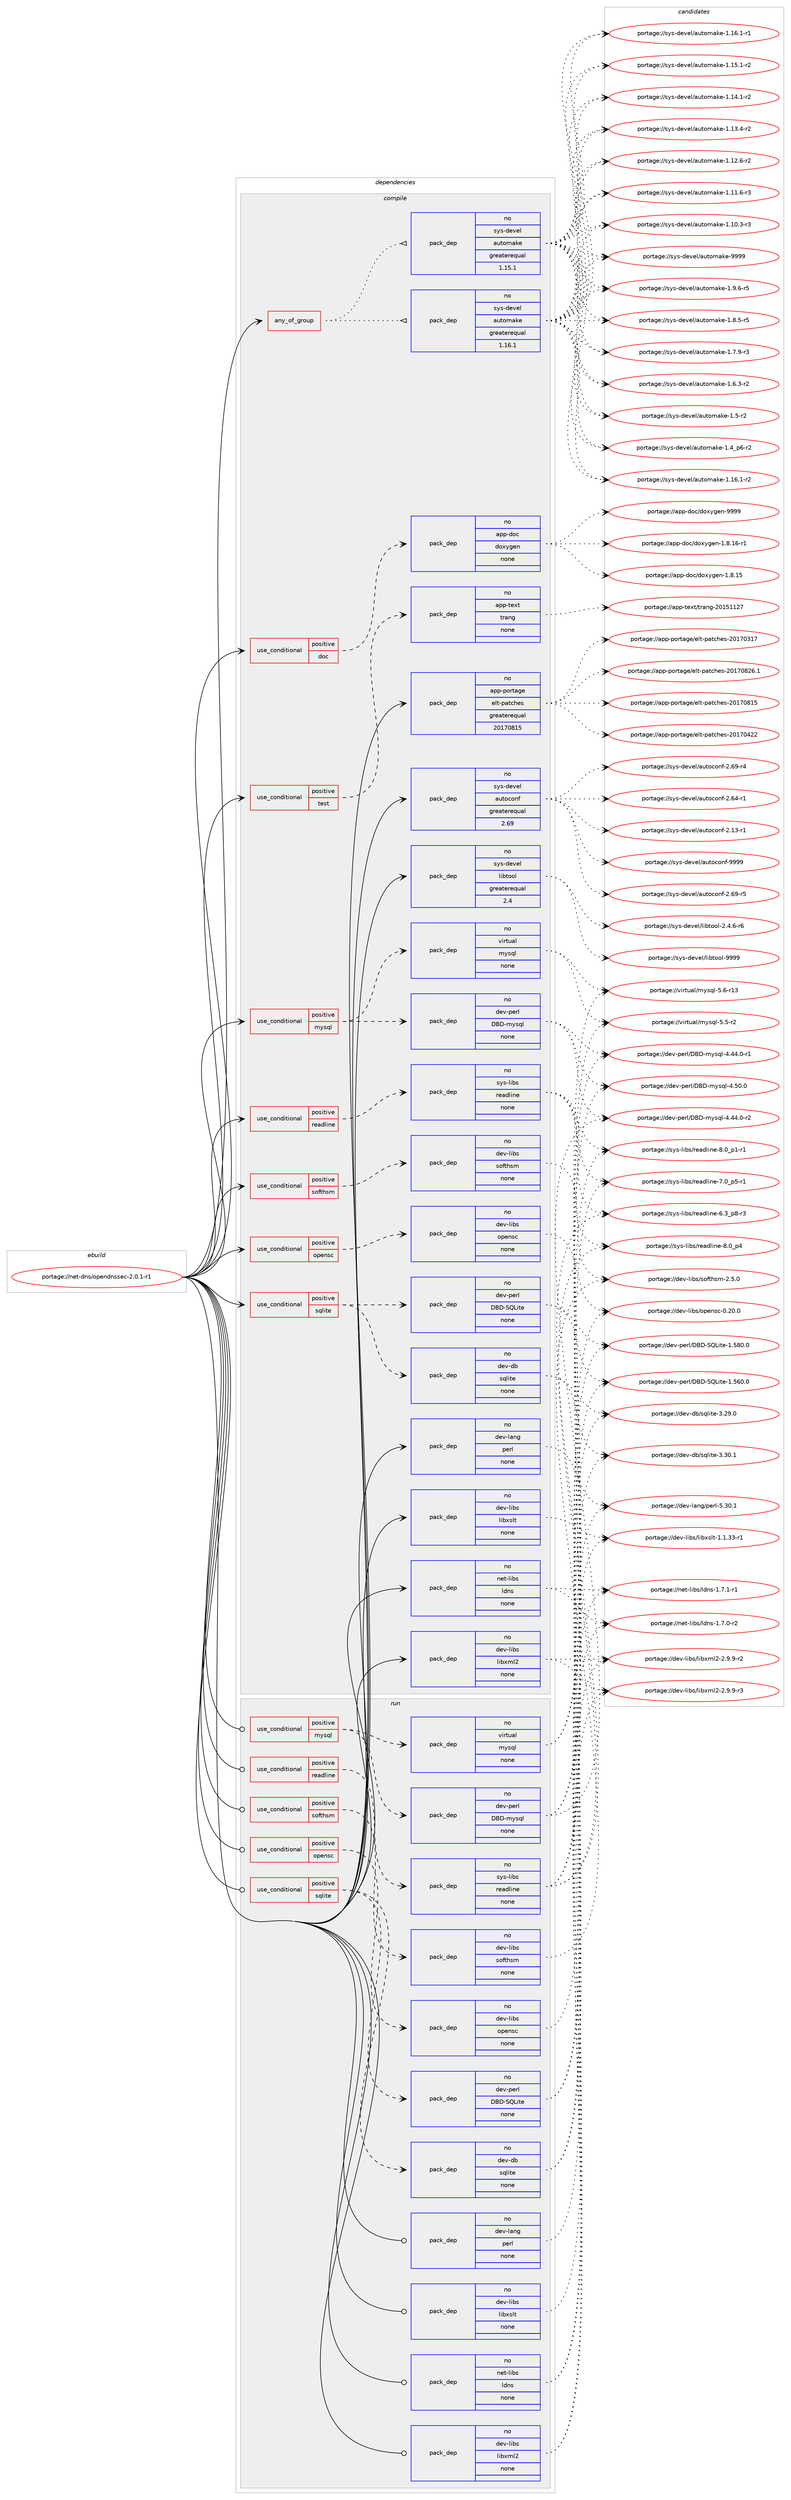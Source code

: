 digraph prolog {

# *************
# Graph options
# *************

newrank=true;
concentrate=true;
compound=true;
graph [rankdir=LR,fontname=Helvetica,fontsize=10,ranksep=1.5];#, ranksep=2.5, nodesep=0.2];
edge  [arrowhead=vee];
node  [fontname=Helvetica,fontsize=10];

# **********
# The ebuild
# **********

subgraph cluster_leftcol {
color=gray;
rank=same;
label=<<i>ebuild</i>>;
id [label="portage://net-dns/opendnssec-2.0.1-r1", color=red, width=4, href="../net-dns/opendnssec-2.0.1-r1.svg"];
}

# ****************
# The dependencies
# ****************

subgraph cluster_midcol {
color=gray;
label=<<i>dependencies</i>>;
subgraph cluster_compile {
fillcolor="#eeeeee";
style=filled;
label=<<i>compile</i>>;
subgraph any2279 {
dependency147295 [label=<<TABLE BORDER="0" CELLBORDER="1" CELLSPACING="0" CELLPADDING="4"><TR><TD CELLPADDING="10">any_of_group</TD></TR></TABLE>>, shape=none, color=red];subgraph pack112403 {
dependency147296 [label=<<TABLE BORDER="0" CELLBORDER="1" CELLSPACING="0" CELLPADDING="4" WIDTH="220"><TR><TD ROWSPAN="6" CELLPADDING="30">pack_dep</TD></TR><TR><TD WIDTH="110">no</TD></TR><TR><TD>sys-devel</TD></TR><TR><TD>automake</TD></TR><TR><TD>greaterequal</TD></TR><TR><TD>1.16.1</TD></TR></TABLE>>, shape=none, color=blue];
}
dependency147295:e -> dependency147296:w [weight=20,style="dotted",arrowhead="oinv"];
subgraph pack112404 {
dependency147297 [label=<<TABLE BORDER="0" CELLBORDER="1" CELLSPACING="0" CELLPADDING="4" WIDTH="220"><TR><TD ROWSPAN="6" CELLPADDING="30">pack_dep</TD></TR><TR><TD WIDTH="110">no</TD></TR><TR><TD>sys-devel</TD></TR><TR><TD>automake</TD></TR><TR><TD>greaterequal</TD></TR><TR><TD>1.15.1</TD></TR></TABLE>>, shape=none, color=blue];
}
dependency147295:e -> dependency147297:w [weight=20,style="dotted",arrowhead="oinv"];
}
id:e -> dependency147295:w [weight=20,style="solid",arrowhead="vee"];
subgraph cond32461 {
dependency147298 [label=<<TABLE BORDER="0" CELLBORDER="1" CELLSPACING="0" CELLPADDING="4"><TR><TD ROWSPAN="3" CELLPADDING="10">use_conditional</TD></TR><TR><TD>positive</TD></TR><TR><TD>doc</TD></TR></TABLE>>, shape=none, color=red];
subgraph pack112405 {
dependency147299 [label=<<TABLE BORDER="0" CELLBORDER="1" CELLSPACING="0" CELLPADDING="4" WIDTH="220"><TR><TD ROWSPAN="6" CELLPADDING="30">pack_dep</TD></TR><TR><TD WIDTH="110">no</TD></TR><TR><TD>app-doc</TD></TR><TR><TD>doxygen</TD></TR><TR><TD>none</TD></TR><TR><TD></TD></TR></TABLE>>, shape=none, color=blue];
}
dependency147298:e -> dependency147299:w [weight=20,style="dashed",arrowhead="vee"];
}
id:e -> dependency147298:w [weight=20,style="solid",arrowhead="vee"];
subgraph cond32462 {
dependency147300 [label=<<TABLE BORDER="0" CELLBORDER="1" CELLSPACING="0" CELLPADDING="4"><TR><TD ROWSPAN="3" CELLPADDING="10">use_conditional</TD></TR><TR><TD>positive</TD></TR><TR><TD>mysql</TD></TR></TABLE>>, shape=none, color=red];
subgraph pack112406 {
dependency147301 [label=<<TABLE BORDER="0" CELLBORDER="1" CELLSPACING="0" CELLPADDING="4" WIDTH="220"><TR><TD ROWSPAN="6" CELLPADDING="30">pack_dep</TD></TR><TR><TD WIDTH="110">no</TD></TR><TR><TD>virtual</TD></TR><TR><TD>mysql</TD></TR><TR><TD>none</TD></TR><TR><TD></TD></TR></TABLE>>, shape=none, color=blue];
}
dependency147300:e -> dependency147301:w [weight=20,style="dashed",arrowhead="vee"];
subgraph pack112407 {
dependency147302 [label=<<TABLE BORDER="0" CELLBORDER="1" CELLSPACING="0" CELLPADDING="4" WIDTH="220"><TR><TD ROWSPAN="6" CELLPADDING="30">pack_dep</TD></TR><TR><TD WIDTH="110">no</TD></TR><TR><TD>dev-perl</TD></TR><TR><TD>DBD-mysql</TD></TR><TR><TD>none</TD></TR><TR><TD></TD></TR></TABLE>>, shape=none, color=blue];
}
dependency147300:e -> dependency147302:w [weight=20,style="dashed",arrowhead="vee"];
}
id:e -> dependency147300:w [weight=20,style="solid",arrowhead="vee"];
subgraph cond32463 {
dependency147303 [label=<<TABLE BORDER="0" CELLBORDER="1" CELLSPACING="0" CELLPADDING="4"><TR><TD ROWSPAN="3" CELLPADDING="10">use_conditional</TD></TR><TR><TD>positive</TD></TR><TR><TD>opensc</TD></TR></TABLE>>, shape=none, color=red];
subgraph pack112408 {
dependency147304 [label=<<TABLE BORDER="0" CELLBORDER="1" CELLSPACING="0" CELLPADDING="4" WIDTH="220"><TR><TD ROWSPAN="6" CELLPADDING="30">pack_dep</TD></TR><TR><TD WIDTH="110">no</TD></TR><TR><TD>dev-libs</TD></TR><TR><TD>opensc</TD></TR><TR><TD>none</TD></TR><TR><TD></TD></TR></TABLE>>, shape=none, color=blue];
}
dependency147303:e -> dependency147304:w [weight=20,style="dashed",arrowhead="vee"];
}
id:e -> dependency147303:w [weight=20,style="solid",arrowhead="vee"];
subgraph cond32464 {
dependency147305 [label=<<TABLE BORDER="0" CELLBORDER="1" CELLSPACING="0" CELLPADDING="4"><TR><TD ROWSPAN="3" CELLPADDING="10">use_conditional</TD></TR><TR><TD>positive</TD></TR><TR><TD>readline</TD></TR></TABLE>>, shape=none, color=red];
subgraph pack112409 {
dependency147306 [label=<<TABLE BORDER="0" CELLBORDER="1" CELLSPACING="0" CELLPADDING="4" WIDTH="220"><TR><TD ROWSPAN="6" CELLPADDING="30">pack_dep</TD></TR><TR><TD WIDTH="110">no</TD></TR><TR><TD>sys-libs</TD></TR><TR><TD>readline</TD></TR><TR><TD>none</TD></TR><TR><TD></TD></TR></TABLE>>, shape=none, color=blue];
}
dependency147305:e -> dependency147306:w [weight=20,style="dashed",arrowhead="vee"];
}
id:e -> dependency147305:w [weight=20,style="solid",arrowhead="vee"];
subgraph cond32465 {
dependency147307 [label=<<TABLE BORDER="0" CELLBORDER="1" CELLSPACING="0" CELLPADDING="4"><TR><TD ROWSPAN="3" CELLPADDING="10">use_conditional</TD></TR><TR><TD>positive</TD></TR><TR><TD>softhsm</TD></TR></TABLE>>, shape=none, color=red];
subgraph pack112410 {
dependency147308 [label=<<TABLE BORDER="0" CELLBORDER="1" CELLSPACING="0" CELLPADDING="4" WIDTH="220"><TR><TD ROWSPAN="6" CELLPADDING="30">pack_dep</TD></TR><TR><TD WIDTH="110">no</TD></TR><TR><TD>dev-libs</TD></TR><TR><TD>softhsm</TD></TR><TR><TD>none</TD></TR><TR><TD></TD></TR></TABLE>>, shape=none, color=blue];
}
dependency147307:e -> dependency147308:w [weight=20,style="dashed",arrowhead="vee"];
}
id:e -> dependency147307:w [weight=20,style="solid",arrowhead="vee"];
subgraph cond32466 {
dependency147309 [label=<<TABLE BORDER="0" CELLBORDER="1" CELLSPACING="0" CELLPADDING="4"><TR><TD ROWSPAN="3" CELLPADDING="10">use_conditional</TD></TR><TR><TD>positive</TD></TR><TR><TD>sqlite</TD></TR></TABLE>>, shape=none, color=red];
subgraph pack112411 {
dependency147310 [label=<<TABLE BORDER="0" CELLBORDER="1" CELLSPACING="0" CELLPADDING="4" WIDTH="220"><TR><TD ROWSPAN="6" CELLPADDING="30">pack_dep</TD></TR><TR><TD WIDTH="110">no</TD></TR><TR><TD>dev-db</TD></TR><TR><TD>sqlite</TD></TR><TR><TD>none</TD></TR><TR><TD></TD></TR></TABLE>>, shape=none, color=blue];
}
dependency147309:e -> dependency147310:w [weight=20,style="dashed",arrowhead="vee"];
subgraph pack112412 {
dependency147311 [label=<<TABLE BORDER="0" CELLBORDER="1" CELLSPACING="0" CELLPADDING="4" WIDTH="220"><TR><TD ROWSPAN="6" CELLPADDING="30">pack_dep</TD></TR><TR><TD WIDTH="110">no</TD></TR><TR><TD>dev-perl</TD></TR><TR><TD>DBD-SQLite</TD></TR><TR><TD>none</TD></TR><TR><TD></TD></TR></TABLE>>, shape=none, color=blue];
}
dependency147309:e -> dependency147311:w [weight=20,style="dashed",arrowhead="vee"];
}
id:e -> dependency147309:w [weight=20,style="solid",arrowhead="vee"];
subgraph cond32467 {
dependency147312 [label=<<TABLE BORDER="0" CELLBORDER="1" CELLSPACING="0" CELLPADDING="4"><TR><TD ROWSPAN="3" CELLPADDING="10">use_conditional</TD></TR><TR><TD>positive</TD></TR><TR><TD>test</TD></TR></TABLE>>, shape=none, color=red];
subgraph pack112413 {
dependency147313 [label=<<TABLE BORDER="0" CELLBORDER="1" CELLSPACING="0" CELLPADDING="4" WIDTH="220"><TR><TD ROWSPAN="6" CELLPADDING="30">pack_dep</TD></TR><TR><TD WIDTH="110">no</TD></TR><TR><TD>app-text</TD></TR><TR><TD>trang</TD></TR><TR><TD>none</TD></TR><TR><TD></TD></TR></TABLE>>, shape=none, color=blue];
}
dependency147312:e -> dependency147313:w [weight=20,style="dashed",arrowhead="vee"];
}
id:e -> dependency147312:w [weight=20,style="solid",arrowhead="vee"];
subgraph pack112414 {
dependency147314 [label=<<TABLE BORDER="0" CELLBORDER="1" CELLSPACING="0" CELLPADDING="4" WIDTH="220"><TR><TD ROWSPAN="6" CELLPADDING="30">pack_dep</TD></TR><TR><TD WIDTH="110">no</TD></TR><TR><TD>app-portage</TD></TR><TR><TD>elt-patches</TD></TR><TR><TD>greaterequal</TD></TR><TR><TD>20170815</TD></TR></TABLE>>, shape=none, color=blue];
}
id:e -> dependency147314:w [weight=20,style="solid",arrowhead="vee"];
subgraph pack112415 {
dependency147315 [label=<<TABLE BORDER="0" CELLBORDER="1" CELLSPACING="0" CELLPADDING="4" WIDTH="220"><TR><TD ROWSPAN="6" CELLPADDING="30">pack_dep</TD></TR><TR><TD WIDTH="110">no</TD></TR><TR><TD>dev-lang</TD></TR><TR><TD>perl</TD></TR><TR><TD>none</TD></TR><TR><TD></TD></TR></TABLE>>, shape=none, color=blue];
}
id:e -> dependency147315:w [weight=20,style="solid",arrowhead="vee"];
subgraph pack112416 {
dependency147316 [label=<<TABLE BORDER="0" CELLBORDER="1" CELLSPACING="0" CELLPADDING="4" WIDTH="220"><TR><TD ROWSPAN="6" CELLPADDING="30">pack_dep</TD></TR><TR><TD WIDTH="110">no</TD></TR><TR><TD>dev-libs</TD></TR><TR><TD>libxml2</TD></TR><TR><TD>none</TD></TR><TR><TD></TD></TR></TABLE>>, shape=none, color=blue];
}
id:e -> dependency147316:w [weight=20,style="solid",arrowhead="vee"];
subgraph pack112417 {
dependency147317 [label=<<TABLE BORDER="0" CELLBORDER="1" CELLSPACING="0" CELLPADDING="4" WIDTH="220"><TR><TD ROWSPAN="6" CELLPADDING="30">pack_dep</TD></TR><TR><TD WIDTH="110">no</TD></TR><TR><TD>dev-libs</TD></TR><TR><TD>libxslt</TD></TR><TR><TD>none</TD></TR><TR><TD></TD></TR></TABLE>>, shape=none, color=blue];
}
id:e -> dependency147317:w [weight=20,style="solid",arrowhead="vee"];
subgraph pack112418 {
dependency147318 [label=<<TABLE BORDER="0" CELLBORDER="1" CELLSPACING="0" CELLPADDING="4" WIDTH="220"><TR><TD ROWSPAN="6" CELLPADDING="30">pack_dep</TD></TR><TR><TD WIDTH="110">no</TD></TR><TR><TD>net-libs</TD></TR><TR><TD>ldns</TD></TR><TR><TD>none</TD></TR><TR><TD></TD></TR></TABLE>>, shape=none, color=blue];
}
id:e -> dependency147318:w [weight=20,style="solid",arrowhead="vee"];
subgraph pack112419 {
dependency147319 [label=<<TABLE BORDER="0" CELLBORDER="1" CELLSPACING="0" CELLPADDING="4" WIDTH="220"><TR><TD ROWSPAN="6" CELLPADDING="30">pack_dep</TD></TR><TR><TD WIDTH="110">no</TD></TR><TR><TD>sys-devel</TD></TR><TR><TD>autoconf</TD></TR><TR><TD>greaterequal</TD></TR><TR><TD>2.69</TD></TR></TABLE>>, shape=none, color=blue];
}
id:e -> dependency147319:w [weight=20,style="solid",arrowhead="vee"];
subgraph pack112420 {
dependency147320 [label=<<TABLE BORDER="0" CELLBORDER="1" CELLSPACING="0" CELLPADDING="4" WIDTH="220"><TR><TD ROWSPAN="6" CELLPADDING="30">pack_dep</TD></TR><TR><TD WIDTH="110">no</TD></TR><TR><TD>sys-devel</TD></TR><TR><TD>libtool</TD></TR><TR><TD>greaterequal</TD></TR><TR><TD>2.4</TD></TR></TABLE>>, shape=none, color=blue];
}
id:e -> dependency147320:w [weight=20,style="solid",arrowhead="vee"];
}
subgraph cluster_compileandrun {
fillcolor="#eeeeee";
style=filled;
label=<<i>compile and run</i>>;
}
subgraph cluster_run {
fillcolor="#eeeeee";
style=filled;
label=<<i>run</i>>;
subgraph cond32468 {
dependency147321 [label=<<TABLE BORDER="0" CELLBORDER="1" CELLSPACING="0" CELLPADDING="4"><TR><TD ROWSPAN="3" CELLPADDING="10">use_conditional</TD></TR><TR><TD>positive</TD></TR><TR><TD>mysql</TD></TR></TABLE>>, shape=none, color=red];
subgraph pack112421 {
dependency147322 [label=<<TABLE BORDER="0" CELLBORDER="1" CELLSPACING="0" CELLPADDING="4" WIDTH="220"><TR><TD ROWSPAN="6" CELLPADDING="30">pack_dep</TD></TR><TR><TD WIDTH="110">no</TD></TR><TR><TD>virtual</TD></TR><TR><TD>mysql</TD></TR><TR><TD>none</TD></TR><TR><TD></TD></TR></TABLE>>, shape=none, color=blue];
}
dependency147321:e -> dependency147322:w [weight=20,style="dashed",arrowhead="vee"];
subgraph pack112422 {
dependency147323 [label=<<TABLE BORDER="0" CELLBORDER="1" CELLSPACING="0" CELLPADDING="4" WIDTH="220"><TR><TD ROWSPAN="6" CELLPADDING="30">pack_dep</TD></TR><TR><TD WIDTH="110">no</TD></TR><TR><TD>dev-perl</TD></TR><TR><TD>DBD-mysql</TD></TR><TR><TD>none</TD></TR><TR><TD></TD></TR></TABLE>>, shape=none, color=blue];
}
dependency147321:e -> dependency147323:w [weight=20,style="dashed",arrowhead="vee"];
}
id:e -> dependency147321:w [weight=20,style="solid",arrowhead="odot"];
subgraph cond32469 {
dependency147324 [label=<<TABLE BORDER="0" CELLBORDER="1" CELLSPACING="0" CELLPADDING="4"><TR><TD ROWSPAN="3" CELLPADDING="10">use_conditional</TD></TR><TR><TD>positive</TD></TR><TR><TD>opensc</TD></TR></TABLE>>, shape=none, color=red];
subgraph pack112423 {
dependency147325 [label=<<TABLE BORDER="0" CELLBORDER="1" CELLSPACING="0" CELLPADDING="4" WIDTH="220"><TR><TD ROWSPAN="6" CELLPADDING="30">pack_dep</TD></TR><TR><TD WIDTH="110">no</TD></TR><TR><TD>dev-libs</TD></TR><TR><TD>opensc</TD></TR><TR><TD>none</TD></TR><TR><TD></TD></TR></TABLE>>, shape=none, color=blue];
}
dependency147324:e -> dependency147325:w [weight=20,style="dashed",arrowhead="vee"];
}
id:e -> dependency147324:w [weight=20,style="solid",arrowhead="odot"];
subgraph cond32470 {
dependency147326 [label=<<TABLE BORDER="0" CELLBORDER="1" CELLSPACING="0" CELLPADDING="4"><TR><TD ROWSPAN="3" CELLPADDING="10">use_conditional</TD></TR><TR><TD>positive</TD></TR><TR><TD>readline</TD></TR></TABLE>>, shape=none, color=red];
subgraph pack112424 {
dependency147327 [label=<<TABLE BORDER="0" CELLBORDER="1" CELLSPACING="0" CELLPADDING="4" WIDTH="220"><TR><TD ROWSPAN="6" CELLPADDING="30">pack_dep</TD></TR><TR><TD WIDTH="110">no</TD></TR><TR><TD>sys-libs</TD></TR><TR><TD>readline</TD></TR><TR><TD>none</TD></TR><TR><TD></TD></TR></TABLE>>, shape=none, color=blue];
}
dependency147326:e -> dependency147327:w [weight=20,style="dashed",arrowhead="vee"];
}
id:e -> dependency147326:w [weight=20,style="solid",arrowhead="odot"];
subgraph cond32471 {
dependency147328 [label=<<TABLE BORDER="0" CELLBORDER="1" CELLSPACING="0" CELLPADDING="4"><TR><TD ROWSPAN="3" CELLPADDING="10">use_conditional</TD></TR><TR><TD>positive</TD></TR><TR><TD>softhsm</TD></TR></TABLE>>, shape=none, color=red];
subgraph pack112425 {
dependency147329 [label=<<TABLE BORDER="0" CELLBORDER="1" CELLSPACING="0" CELLPADDING="4" WIDTH="220"><TR><TD ROWSPAN="6" CELLPADDING="30">pack_dep</TD></TR><TR><TD WIDTH="110">no</TD></TR><TR><TD>dev-libs</TD></TR><TR><TD>softhsm</TD></TR><TR><TD>none</TD></TR><TR><TD></TD></TR></TABLE>>, shape=none, color=blue];
}
dependency147328:e -> dependency147329:w [weight=20,style="dashed",arrowhead="vee"];
}
id:e -> dependency147328:w [weight=20,style="solid",arrowhead="odot"];
subgraph cond32472 {
dependency147330 [label=<<TABLE BORDER="0" CELLBORDER="1" CELLSPACING="0" CELLPADDING="4"><TR><TD ROWSPAN="3" CELLPADDING="10">use_conditional</TD></TR><TR><TD>positive</TD></TR><TR><TD>sqlite</TD></TR></TABLE>>, shape=none, color=red];
subgraph pack112426 {
dependency147331 [label=<<TABLE BORDER="0" CELLBORDER="1" CELLSPACING="0" CELLPADDING="4" WIDTH="220"><TR><TD ROWSPAN="6" CELLPADDING="30">pack_dep</TD></TR><TR><TD WIDTH="110">no</TD></TR><TR><TD>dev-db</TD></TR><TR><TD>sqlite</TD></TR><TR><TD>none</TD></TR><TR><TD></TD></TR></TABLE>>, shape=none, color=blue];
}
dependency147330:e -> dependency147331:w [weight=20,style="dashed",arrowhead="vee"];
subgraph pack112427 {
dependency147332 [label=<<TABLE BORDER="0" CELLBORDER="1" CELLSPACING="0" CELLPADDING="4" WIDTH="220"><TR><TD ROWSPAN="6" CELLPADDING="30">pack_dep</TD></TR><TR><TD WIDTH="110">no</TD></TR><TR><TD>dev-perl</TD></TR><TR><TD>DBD-SQLite</TD></TR><TR><TD>none</TD></TR><TR><TD></TD></TR></TABLE>>, shape=none, color=blue];
}
dependency147330:e -> dependency147332:w [weight=20,style="dashed",arrowhead="vee"];
}
id:e -> dependency147330:w [weight=20,style="solid",arrowhead="odot"];
subgraph pack112428 {
dependency147333 [label=<<TABLE BORDER="0" CELLBORDER="1" CELLSPACING="0" CELLPADDING="4" WIDTH="220"><TR><TD ROWSPAN="6" CELLPADDING="30">pack_dep</TD></TR><TR><TD WIDTH="110">no</TD></TR><TR><TD>dev-lang</TD></TR><TR><TD>perl</TD></TR><TR><TD>none</TD></TR><TR><TD></TD></TR></TABLE>>, shape=none, color=blue];
}
id:e -> dependency147333:w [weight=20,style="solid",arrowhead="odot"];
subgraph pack112429 {
dependency147334 [label=<<TABLE BORDER="0" CELLBORDER="1" CELLSPACING="0" CELLPADDING="4" WIDTH="220"><TR><TD ROWSPAN="6" CELLPADDING="30">pack_dep</TD></TR><TR><TD WIDTH="110">no</TD></TR><TR><TD>dev-libs</TD></TR><TR><TD>libxml2</TD></TR><TR><TD>none</TD></TR><TR><TD></TD></TR></TABLE>>, shape=none, color=blue];
}
id:e -> dependency147334:w [weight=20,style="solid",arrowhead="odot"];
subgraph pack112430 {
dependency147335 [label=<<TABLE BORDER="0" CELLBORDER="1" CELLSPACING="0" CELLPADDING="4" WIDTH="220"><TR><TD ROWSPAN="6" CELLPADDING="30">pack_dep</TD></TR><TR><TD WIDTH="110">no</TD></TR><TR><TD>dev-libs</TD></TR><TR><TD>libxslt</TD></TR><TR><TD>none</TD></TR><TR><TD></TD></TR></TABLE>>, shape=none, color=blue];
}
id:e -> dependency147335:w [weight=20,style="solid",arrowhead="odot"];
subgraph pack112431 {
dependency147336 [label=<<TABLE BORDER="0" CELLBORDER="1" CELLSPACING="0" CELLPADDING="4" WIDTH="220"><TR><TD ROWSPAN="6" CELLPADDING="30">pack_dep</TD></TR><TR><TD WIDTH="110">no</TD></TR><TR><TD>net-libs</TD></TR><TR><TD>ldns</TD></TR><TR><TD>none</TD></TR><TR><TD></TD></TR></TABLE>>, shape=none, color=blue];
}
id:e -> dependency147336:w [weight=20,style="solid",arrowhead="odot"];
}
}

# **************
# The candidates
# **************

subgraph cluster_choices {
rank=same;
color=gray;
label=<<i>candidates</i>>;

subgraph choice112403 {
color=black;
nodesep=1;
choice115121115451001011181011084797117116111109971071014557575757 [label="portage://sys-devel/automake-9999", color=red, width=4,href="../sys-devel/automake-9999.svg"];
choice115121115451001011181011084797117116111109971071014549465746544511453 [label="portage://sys-devel/automake-1.9.6-r5", color=red, width=4,href="../sys-devel/automake-1.9.6-r5.svg"];
choice115121115451001011181011084797117116111109971071014549465646534511453 [label="portage://sys-devel/automake-1.8.5-r5", color=red, width=4,href="../sys-devel/automake-1.8.5-r5.svg"];
choice115121115451001011181011084797117116111109971071014549465546574511451 [label="portage://sys-devel/automake-1.7.9-r3", color=red, width=4,href="../sys-devel/automake-1.7.9-r3.svg"];
choice115121115451001011181011084797117116111109971071014549465446514511450 [label="portage://sys-devel/automake-1.6.3-r2", color=red, width=4,href="../sys-devel/automake-1.6.3-r2.svg"];
choice11512111545100101118101108479711711611110997107101454946534511450 [label="portage://sys-devel/automake-1.5-r2", color=red, width=4,href="../sys-devel/automake-1.5-r2.svg"];
choice115121115451001011181011084797117116111109971071014549465295112544511450 [label="portage://sys-devel/automake-1.4_p6-r2", color=red, width=4,href="../sys-devel/automake-1.4_p6-r2.svg"];
choice11512111545100101118101108479711711611110997107101454946495446494511450 [label="portage://sys-devel/automake-1.16.1-r2", color=red, width=4,href="../sys-devel/automake-1.16.1-r2.svg"];
choice11512111545100101118101108479711711611110997107101454946495446494511449 [label="portage://sys-devel/automake-1.16.1-r1", color=red, width=4,href="../sys-devel/automake-1.16.1-r1.svg"];
choice11512111545100101118101108479711711611110997107101454946495346494511450 [label="portage://sys-devel/automake-1.15.1-r2", color=red, width=4,href="../sys-devel/automake-1.15.1-r2.svg"];
choice11512111545100101118101108479711711611110997107101454946495246494511450 [label="portage://sys-devel/automake-1.14.1-r2", color=red, width=4,href="../sys-devel/automake-1.14.1-r2.svg"];
choice11512111545100101118101108479711711611110997107101454946495146524511450 [label="portage://sys-devel/automake-1.13.4-r2", color=red, width=4,href="../sys-devel/automake-1.13.4-r2.svg"];
choice11512111545100101118101108479711711611110997107101454946495046544511450 [label="portage://sys-devel/automake-1.12.6-r2", color=red, width=4,href="../sys-devel/automake-1.12.6-r2.svg"];
choice11512111545100101118101108479711711611110997107101454946494946544511451 [label="portage://sys-devel/automake-1.11.6-r3", color=red, width=4,href="../sys-devel/automake-1.11.6-r3.svg"];
choice11512111545100101118101108479711711611110997107101454946494846514511451 [label="portage://sys-devel/automake-1.10.3-r3", color=red, width=4,href="../sys-devel/automake-1.10.3-r3.svg"];
dependency147296:e -> choice115121115451001011181011084797117116111109971071014557575757:w [style=dotted,weight="100"];
dependency147296:e -> choice115121115451001011181011084797117116111109971071014549465746544511453:w [style=dotted,weight="100"];
dependency147296:e -> choice115121115451001011181011084797117116111109971071014549465646534511453:w [style=dotted,weight="100"];
dependency147296:e -> choice115121115451001011181011084797117116111109971071014549465546574511451:w [style=dotted,weight="100"];
dependency147296:e -> choice115121115451001011181011084797117116111109971071014549465446514511450:w [style=dotted,weight="100"];
dependency147296:e -> choice11512111545100101118101108479711711611110997107101454946534511450:w [style=dotted,weight="100"];
dependency147296:e -> choice115121115451001011181011084797117116111109971071014549465295112544511450:w [style=dotted,weight="100"];
dependency147296:e -> choice11512111545100101118101108479711711611110997107101454946495446494511450:w [style=dotted,weight="100"];
dependency147296:e -> choice11512111545100101118101108479711711611110997107101454946495446494511449:w [style=dotted,weight="100"];
dependency147296:e -> choice11512111545100101118101108479711711611110997107101454946495346494511450:w [style=dotted,weight="100"];
dependency147296:e -> choice11512111545100101118101108479711711611110997107101454946495246494511450:w [style=dotted,weight="100"];
dependency147296:e -> choice11512111545100101118101108479711711611110997107101454946495146524511450:w [style=dotted,weight="100"];
dependency147296:e -> choice11512111545100101118101108479711711611110997107101454946495046544511450:w [style=dotted,weight="100"];
dependency147296:e -> choice11512111545100101118101108479711711611110997107101454946494946544511451:w [style=dotted,weight="100"];
dependency147296:e -> choice11512111545100101118101108479711711611110997107101454946494846514511451:w [style=dotted,weight="100"];
}
subgraph choice112404 {
color=black;
nodesep=1;
choice115121115451001011181011084797117116111109971071014557575757 [label="portage://sys-devel/automake-9999", color=red, width=4,href="../sys-devel/automake-9999.svg"];
choice115121115451001011181011084797117116111109971071014549465746544511453 [label="portage://sys-devel/automake-1.9.6-r5", color=red, width=4,href="../sys-devel/automake-1.9.6-r5.svg"];
choice115121115451001011181011084797117116111109971071014549465646534511453 [label="portage://sys-devel/automake-1.8.5-r5", color=red, width=4,href="../sys-devel/automake-1.8.5-r5.svg"];
choice115121115451001011181011084797117116111109971071014549465546574511451 [label="portage://sys-devel/automake-1.7.9-r3", color=red, width=4,href="../sys-devel/automake-1.7.9-r3.svg"];
choice115121115451001011181011084797117116111109971071014549465446514511450 [label="portage://sys-devel/automake-1.6.3-r2", color=red, width=4,href="../sys-devel/automake-1.6.3-r2.svg"];
choice11512111545100101118101108479711711611110997107101454946534511450 [label="portage://sys-devel/automake-1.5-r2", color=red, width=4,href="../sys-devel/automake-1.5-r2.svg"];
choice115121115451001011181011084797117116111109971071014549465295112544511450 [label="portage://sys-devel/automake-1.4_p6-r2", color=red, width=4,href="../sys-devel/automake-1.4_p6-r2.svg"];
choice11512111545100101118101108479711711611110997107101454946495446494511450 [label="portage://sys-devel/automake-1.16.1-r2", color=red, width=4,href="../sys-devel/automake-1.16.1-r2.svg"];
choice11512111545100101118101108479711711611110997107101454946495446494511449 [label="portage://sys-devel/automake-1.16.1-r1", color=red, width=4,href="../sys-devel/automake-1.16.1-r1.svg"];
choice11512111545100101118101108479711711611110997107101454946495346494511450 [label="portage://sys-devel/automake-1.15.1-r2", color=red, width=4,href="../sys-devel/automake-1.15.1-r2.svg"];
choice11512111545100101118101108479711711611110997107101454946495246494511450 [label="portage://sys-devel/automake-1.14.1-r2", color=red, width=4,href="../sys-devel/automake-1.14.1-r2.svg"];
choice11512111545100101118101108479711711611110997107101454946495146524511450 [label="portage://sys-devel/automake-1.13.4-r2", color=red, width=4,href="../sys-devel/automake-1.13.4-r2.svg"];
choice11512111545100101118101108479711711611110997107101454946495046544511450 [label="portage://sys-devel/automake-1.12.6-r2", color=red, width=4,href="../sys-devel/automake-1.12.6-r2.svg"];
choice11512111545100101118101108479711711611110997107101454946494946544511451 [label="portage://sys-devel/automake-1.11.6-r3", color=red, width=4,href="../sys-devel/automake-1.11.6-r3.svg"];
choice11512111545100101118101108479711711611110997107101454946494846514511451 [label="portage://sys-devel/automake-1.10.3-r3", color=red, width=4,href="../sys-devel/automake-1.10.3-r3.svg"];
dependency147297:e -> choice115121115451001011181011084797117116111109971071014557575757:w [style=dotted,weight="100"];
dependency147297:e -> choice115121115451001011181011084797117116111109971071014549465746544511453:w [style=dotted,weight="100"];
dependency147297:e -> choice115121115451001011181011084797117116111109971071014549465646534511453:w [style=dotted,weight="100"];
dependency147297:e -> choice115121115451001011181011084797117116111109971071014549465546574511451:w [style=dotted,weight="100"];
dependency147297:e -> choice115121115451001011181011084797117116111109971071014549465446514511450:w [style=dotted,weight="100"];
dependency147297:e -> choice11512111545100101118101108479711711611110997107101454946534511450:w [style=dotted,weight="100"];
dependency147297:e -> choice115121115451001011181011084797117116111109971071014549465295112544511450:w [style=dotted,weight="100"];
dependency147297:e -> choice11512111545100101118101108479711711611110997107101454946495446494511450:w [style=dotted,weight="100"];
dependency147297:e -> choice11512111545100101118101108479711711611110997107101454946495446494511449:w [style=dotted,weight="100"];
dependency147297:e -> choice11512111545100101118101108479711711611110997107101454946495346494511450:w [style=dotted,weight="100"];
dependency147297:e -> choice11512111545100101118101108479711711611110997107101454946495246494511450:w [style=dotted,weight="100"];
dependency147297:e -> choice11512111545100101118101108479711711611110997107101454946495146524511450:w [style=dotted,weight="100"];
dependency147297:e -> choice11512111545100101118101108479711711611110997107101454946495046544511450:w [style=dotted,weight="100"];
dependency147297:e -> choice11512111545100101118101108479711711611110997107101454946494946544511451:w [style=dotted,weight="100"];
dependency147297:e -> choice11512111545100101118101108479711711611110997107101454946494846514511451:w [style=dotted,weight="100"];
}
subgraph choice112405 {
color=black;
nodesep=1;
choice971121124510011199471001111201211031011104557575757 [label="portage://app-doc/doxygen-9999", color=red, width=4,href="../app-doc/doxygen-9999.svg"];
choice97112112451001119947100111120121103101110454946564649544511449 [label="portage://app-doc/doxygen-1.8.16-r1", color=red, width=4,href="../app-doc/doxygen-1.8.16-r1.svg"];
choice9711211245100111994710011112012110310111045494656464953 [label="portage://app-doc/doxygen-1.8.15", color=red, width=4,href="../app-doc/doxygen-1.8.15.svg"];
dependency147299:e -> choice971121124510011199471001111201211031011104557575757:w [style=dotted,weight="100"];
dependency147299:e -> choice97112112451001119947100111120121103101110454946564649544511449:w [style=dotted,weight="100"];
dependency147299:e -> choice9711211245100111994710011112012110310111045494656464953:w [style=dotted,weight="100"];
}
subgraph choice112406 {
color=black;
nodesep=1;
choice118105114116117971084710912111511310845534654451144951 [label="portage://virtual/mysql-5.6-r13", color=red, width=4,href="../virtual/mysql-5.6-r13.svg"];
choice1181051141161179710847109121115113108455346534511450 [label="portage://virtual/mysql-5.5-r2", color=red, width=4,href="../virtual/mysql-5.5-r2.svg"];
dependency147301:e -> choice118105114116117971084710912111511310845534654451144951:w [style=dotted,weight="100"];
dependency147301:e -> choice1181051141161179710847109121115113108455346534511450:w [style=dotted,weight="100"];
}
subgraph choice112407 {
color=black;
nodesep=1;
choice10010111845112101114108476866684510912111511310845524653484648 [label="portage://dev-perl/DBD-mysql-4.50.0", color=red, width=4,href="../dev-perl/DBD-mysql-4.50.0.svg"];
choice100101118451121011141084768666845109121115113108455246525246484511450 [label="portage://dev-perl/DBD-mysql-4.44.0-r2", color=red, width=4,href="../dev-perl/DBD-mysql-4.44.0-r2.svg"];
choice100101118451121011141084768666845109121115113108455246525246484511449 [label="portage://dev-perl/DBD-mysql-4.44.0-r1", color=red, width=4,href="../dev-perl/DBD-mysql-4.44.0-r1.svg"];
dependency147302:e -> choice10010111845112101114108476866684510912111511310845524653484648:w [style=dotted,weight="100"];
dependency147302:e -> choice100101118451121011141084768666845109121115113108455246525246484511450:w [style=dotted,weight="100"];
dependency147302:e -> choice100101118451121011141084768666845109121115113108455246525246484511449:w [style=dotted,weight="100"];
}
subgraph choice112408 {
color=black;
nodesep=1;
choice1001011184510810598115471111121011101159945484650484648 [label="portage://dev-libs/opensc-0.20.0", color=red, width=4,href="../dev-libs/opensc-0.20.0.svg"];
dependency147304:e -> choice1001011184510810598115471111121011101159945484650484648:w [style=dotted,weight="100"];
}
subgraph choice112409 {
color=black;
nodesep=1;
choice11512111545108105981154711410197100108105110101455646489511252 [label="portage://sys-libs/readline-8.0_p4", color=red, width=4,href="../sys-libs/readline-8.0_p4.svg"];
choice115121115451081059811547114101971001081051101014556464895112494511449 [label="portage://sys-libs/readline-8.0_p1-r1", color=red, width=4,href="../sys-libs/readline-8.0_p1-r1.svg"];
choice115121115451081059811547114101971001081051101014555464895112534511449 [label="portage://sys-libs/readline-7.0_p5-r1", color=red, width=4,href="../sys-libs/readline-7.0_p5-r1.svg"];
choice115121115451081059811547114101971001081051101014554465195112564511451 [label="portage://sys-libs/readline-6.3_p8-r3", color=red, width=4,href="../sys-libs/readline-6.3_p8-r3.svg"];
dependency147306:e -> choice11512111545108105981154711410197100108105110101455646489511252:w [style=dotted,weight="100"];
dependency147306:e -> choice115121115451081059811547114101971001081051101014556464895112494511449:w [style=dotted,weight="100"];
dependency147306:e -> choice115121115451081059811547114101971001081051101014555464895112534511449:w [style=dotted,weight="100"];
dependency147306:e -> choice115121115451081059811547114101971001081051101014554465195112564511451:w [style=dotted,weight="100"];
}
subgraph choice112410 {
color=black;
nodesep=1;
choice100101118451081059811547115111102116104115109455046534648 [label="portage://dev-libs/softhsm-2.5.0", color=red, width=4,href="../dev-libs/softhsm-2.5.0.svg"];
dependency147308:e -> choice100101118451081059811547115111102116104115109455046534648:w [style=dotted,weight="100"];
}
subgraph choice112411 {
color=black;
nodesep=1;
choice10010111845100984711511310810511610145514651484649 [label="portage://dev-db/sqlite-3.30.1", color=red, width=4,href="../dev-db/sqlite-3.30.1.svg"];
choice10010111845100984711511310810511610145514650574648 [label="portage://dev-db/sqlite-3.29.0", color=red, width=4,href="../dev-db/sqlite-3.29.0.svg"];
dependency147310:e -> choice10010111845100984711511310810511610145514651484649:w [style=dotted,weight="100"];
dependency147310:e -> choice10010111845100984711511310810511610145514650574648:w [style=dotted,weight="100"];
}
subgraph choice112412 {
color=black;
nodesep=1;
choice1001011184511210111410847686668458381761051161014549465356484648 [label="portage://dev-perl/DBD-SQLite-1.580.0", color=red, width=4,href="../dev-perl/DBD-SQLite-1.580.0.svg"];
choice1001011184511210111410847686668458381761051161014549465354484648 [label="portage://dev-perl/DBD-SQLite-1.560.0", color=red, width=4,href="../dev-perl/DBD-SQLite-1.560.0.svg"];
dependency147311:e -> choice1001011184511210111410847686668458381761051161014549465356484648:w [style=dotted,weight="100"];
dependency147311:e -> choice1001011184511210111410847686668458381761051161014549465354484648:w [style=dotted,weight="100"];
}
subgraph choice112413 {
color=black;
nodesep=1;
choice97112112451161011201164711611497110103455048495349495055 [label="portage://app-text/trang-20151127", color=red, width=4,href="../app-text/trang-20151127.svg"];
dependency147313:e -> choice97112112451161011201164711611497110103455048495349495055:w [style=dotted,weight="100"];
}
subgraph choice112414 {
color=black;
nodesep=1;
choice971121124511211111411697103101471011081164511297116991041011154550484955485650544649 [label="portage://app-portage/elt-patches-20170826.1", color=red, width=4,href="../app-portage/elt-patches-20170826.1.svg"];
choice97112112451121111141169710310147101108116451129711699104101115455048495548564953 [label="portage://app-portage/elt-patches-20170815", color=red, width=4,href="../app-portage/elt-patches-20170815.svg"];
choice97112112451121111141169710310147101108116451129711699104101115455048495548525050 [label="portage://app-portage/elt-patches-20170422", color=red, width=4,href="../app-portage/elt-patches-20170422.svg"];
choice97112112451121111141169710310147101108116451129711699104101115455048495548514955 [label="portage://app-portage/elt-patches-20170317", color=red, width=4,href="../app-portage/elt-patches-20170317.svg"];
dependency147314:e -> choice971121124511211111411697103101471011081164511297116991041011154550484955485650544649:w [style=dotted,weight="100"];
dependency147314:e -> choice97112112451121111141169710310147101108116451129711699104101115455048495548564953:w [style=dotted,weight="100"];
dependency147314:e -> choice97112112451121111141169710310147101108116451129711699104101115455048495548525050:w [style=dotted,weight="100"];
dependency147314:e -> choice97112112451121111141169710310147101108116451129711699104101115455048495548514955:w [style=dotted,weight="100"];
}
subgraph choice112415 {
color=black;
nodesep=1;
choice10010111845108971101034711210111410845534651484649 [label="portage://dev-lang/perl-5.30.1", color=red, width=4,href="../dev-lang/perl-5.30.1.svg"];
dependency147315:e -> choice10010111845108971101034711210111410845534651484649:w [style=dotted,weight="100"];
}
subgraph choice112416 {
color=black;
nodesep=1;
choice10010111845108105981154710810598120109108504550465746574511451 [label="portage://dev-libs/libxml2-2.9.9-r3", color=red, width=4,href="../dev-libs/libxml2-2.9.9-r3.svg"];
choice10010111845108105981154710810598120109108504550465746574511450 [label="portage://dev-libs/libxml2-2.9.9-r2", color=red, width=4,href="../dev-libs/libxml2-2.9.9-r2.svg"];
dependency147316:e -> choice10010111845108105981154710810598120109108504550465746574511451:w [style=dotted,weight="100"];
dependency147316:e -> choice10010111845108105981154710810598120109108504550465746574511450:w [style=dotted,weight="100"];
}
subgraph choice112417 {
color=black;
nodesep=1;
choice10010111845108105981154710810598120115108116454946494651514511449 [label="portage://dev-libs/libxslt-1.1.33-r1", color=red, width=4,href="../dev-libs/libxslt-1.1.33-r1.svg"];
dependency147317:e -> choice10010111845108105981154710810598120115108116454946494651514511449:w [style=dotted,weight="100"];
}
subgraph choice112418 {
color=black;
nodesep=1;
choice1101011164510810598115471081001101154549465546494511449 [label="portage://net-libs/ldns-1.7.1-r1", color=red, width=4,href="../net-libs/ldns-1.7.1-r1.svg"];
choice1101011164510810598115471081001101154549465546484511450 [label="portage://net-libs/ldns-1.7.0-r2", color=red, width=4,href="../net-libs/ldns-1.7.0-r2.svg"];
dependency147318:e -> choice1101011164510810598115471081001101154549465546494511449:w [style=dotted,weight="100"];
dependency147318:e -> choice1101011164510810598115471081001101154549465546484511450:w [style=dotted,weight="100"];
}
subgraph choice112419 {
color=black;
nodesep=1;
choice115121115451001011181011084797117116111991111101024557575757 [label="portage://sys-devel/autoconf-9999", color=red, width=4,href="../sys-devel/autoconf-9999.svg"];
choice1151211154510010111810110847971171161119911111010245504654574511453 [label="portage://sys-devel/autoconf-2.69-r5", color=red, width=4,href="../sys-devel/autoconf-2.69-r5.svg"];
choice1151211154510010111810110847971171161119911111010245504654574511452 [label="portage://sys-devel/autoconf-2.69-r4", color=red, width=4,href="../sys-devel/autoconf-2.69-r4.svg"];
choice1151211154510010111810110847971171161119911111010245504654524511449 [label="portage://sys-devel/autoconf-2.64-r1", color=red, width=4,href="../sys-devel/autoconf-2.64-r1.svg"];
choice1151211154510010111810110847971171161119911111010245504649514511449 [label="portage://sys-devel/autoconf-2.13-r1", color=red, width=4,href="../sys-devel/autoconf-2.13-r1.svg"];
dependency147319:e -> choice115121115451001011181011084797117116111991111101024557575757:w [style=dotted,weight="100"];
dependency147319:e -> choice1151211154510010111810110847971171161119911111010245504654574511453:w [style=dotted,weight="100"];
dependency147319:e -> choice1151211154510010111810110847971171161119911111010245504654574511452:w [style=dotted,weight="100"];
dependency147319:e -> choice1151211154510010111810110847971171161119911111010245504654524511449:w [style=dotted,weight="100"];
dependency147319:e -> choice1151211154510010111810110847971171161119911111010245504649514511449:w [style=dotted,weight="100"];
}
subgraph choice112420 {
color=black;
nodesep=1;
choice1151211154510010111810110847108105981161111111084557575757 [label="portage://sys-devel/libtool-9999", color=red, width=4,href="../sys-devel/libtool-9999.svg"];
choice1151211154510010111810110847108105981161111111084550465246544511454 [label="portage://sys-devel/libtool-2.4.6-r6", color=red, width=4,href="../sys-devel/libtool-2.4.6-r6.svg"];
dependency147320:e -> choice1151211154510010111810110847108105981161111111084557575757:w [style=dotted,weight="100"];
dependency147320:e -> choice1151211154510010111810110847108105981161111111084550465246544511454:w [style=dotted,weight="100"];
}
subgraph choice112421 {
color=black;
nodesep=1;
choice118105114116117971084710912111511310845534654451144951 [label="portage://virtual/mysql-5.6-r13", color=red, width=4,href="../virtual/mysql-5.6-r13.svg"];
choice1181051141161179710847109121115113108455346534511450 [label="portage://virtual/mysql-5.5-r2", color=red, width=4,href="../virtual/mysql-5.5-r2.svg"];
dependency147322:e -> choice118105114116117971084710912111511310845534654451144951:w [style=dotted,weight="100"];
dependency147322:e -> choice1181051141161179710847109121115113108455346534511450:w [style=dotted,weight="100"];
}
subgraph choice112422 {
color=black;
nodesep=1;
choice10010111845112101114108476866684510912111511310845524653484648 [label="portage://dev-perl/DBD-mysql-4.50.0", color=red, width=4,href="../dev-perl/DBD-mysql-4.50.0.svg"];
choice100101118451121011141084768666845109121115113108455246525246484511450 [label="portage://dev-perl/DBD-mysql-4.44.0-r2", color=red, width=4,href="../dev-perl/DBD-mysql-4.44.0-r2.svg"];
choice100101118451121011141084768666845109121115113108455246525246484511449 [label="portage://dev-perl/DBD-mysql-4.44.0-r1", color=red, width=4,href="../dev-perl/DBD-mysql-4.44.0-r1.svg"];
dependency147323:e -> choice10010111845112101114108476866684510912111511310845524653484648:w [style=dotted,weight="100"];
dependency147323:e -> choice100101118451121011141084768666845109121115113108455246525246484511450:w [style=dotted,weight="100"];
dependency147323:e -> choice100101118451121011141084768666845109121115113108455246525246484511449:w [style=dotted,weight="100"];
}
subgraph choice112423 {
color=black;
nodesep=1;
choice1001011184510810598115471111121011101159945484650484648 [label="portage://dev-libs/opensc-0.20.0", color=red, width=4,href="../dev-libs/opensc-0.20.0.svg"];
dependency147325:e -> choice1001011184510810598115471111121011101159945484650484648:w [style=dotted,weight="100"];
}
subgraph choice112424 {
color=black;
nodesep=1;
choice11512111545108105981154711410197100108105110101455646489511252 [label="portage://sys-libs/readline-8.0_p4", color=red, width=4,href="../sys-libs/readline-8.0_p4.svg"];
choice115121115451081059811547114101971001081051101014556464895112494511449 [label="portage://sys-libs/readline-8.0_p1-r1", color=red, width=4,href="../sys-libs/readline-8.0_p1-r1.svg"];
choice115121115451081059811547114101971001081051101014555464895112534511449 [label="portage://sys-libs/readline-7.0_p5-r1", color=red, width=4,href="../sys-libs/readline-7.0_p5-r1.svg"];
choice115121115451081059811547114101971001081051101014554465195112564511451 [label="portage://sys-libs/readline-6.3_p8-r3", color=red, width=4,href="../sys-libs/readline-6.3_p8-r3.svg"];
dependency147327:e -> choice11512111545108105981154711410197100108105110101455646489511252:w [style=dotted,weight="100"];
dependency147327:e -> choice115121115451081059811547114101971001081051101014556464895112494511449:w [style=dotted,weight="100"];
dependency147327:e -> choice115121115451081059811547114101971001081051101014555464895112534511449:w [style=dotted,weight="100"];
dependency147327:e -> choice115121115451081059811547114101971001081051101014554465195112564511451:w [style=dotted,weight="100"];
}
subgraph choice112425 {
color=black;
nodesep=1;
choice100101118451081059811547115111102116104115109455046534648 [label="portage://dev-libs/softhsm-2.5.0", color=red, width=4,href="../dev-libs/softhsm-2.5.0.svg"];
dependency147329:e -> choice100101118451081059811547115111102116104115109455046534648:w [style=dotted,weight="100"];
}
subgraph choice112426 {
color=black;
nodesep=1;
choice10010111845100984711511310810511610145514651484649 [label="portage://dev-db/sqlite-3.30.1", color=red, width=4,href="../dev-db/sqlite-3.30.1.svg"];
choice10010111845100984711511310810511610145514650574648 [label="portage://dev-db/sqlite-3.29.0", color=red, width=4,href="../dev-db/sqlite-3.29.0.svg"];
dependency147331:e -> choice10010111845100984711511310810511610145514651484649:w [style=dotted,weight="100"];
dependency147331:e -> choice10010111845100984711511310810511610145514650574648:w [style=dotted,weight="100"];
}
subgraph choice112427 {
color=black;
nodesep=1;
choice1001011184511210111410847686668458381761051161014549465356484648 [label="portage://dev-perl/DBD-SQLite-1.580.0", color=red, width=4,href="../dev-perl/DBD-SQLite-1.580.0.svg"];
choice1001011184511210111410847686668458381761051161014549465354484648 [label="portage://dev-perl/DBD-SQLite-1.560.0", color=red, width=4,href="../dev-perl/DBD-SQLite-1.560.0.svg"];
dependency147332:e -> choice1001011184511210111410847686668458381761051161014549465356484648:w [style=dotted,weight="100"];
dependency147332:e -> choice1001011184511210111410847686668458381761051161014549465354484648:w [style=dotted,weight="100"];
}
subgraph choice112428 {
color=black;
nodesep=1;
choice10010111845108971101034711210111410845534651484649 [label="portage://dev-lang/perl-5.30.1", color=red, width=4,href="../dev-lang/perl-5.30.1.svg"];
dependency147333:e -> choice10010111845108971101034711210111410845534651484649:w [style=dotted,weight="100"];
}
subgraph choice112429 {
color=black;
nodesep=1;
choice10010111845108105981154710810598120109108504550465746574511451 [label="portage://dev-libs/libxml2-2.9.9-r3", color=red, width=4,href="../dev-libs/libxml2-2.9.9-r3.svg"];
choice10010111845108105981154710810598120109108504550465746574511450 [label="portage://dev-libs/libxml2-2.9.9-r2", color=red, width=4,href="../dev-libs/libxml2-2.9.9-r2.svg"];
dependency147334:e -> choice10010111845108105981154710810598120109108504550465746574511451:w [style=dotted,weight="100"];
dependency147334:e -> choice10010111845108105981154710810598120109108504550465746574511450:w [style=dotted,weight="100"];
}
subgraph choice112430 {
color=black;
nodesep=1;
choice10010111845108105981154710810598120115108116454946494651514511449 [label="portage://dev-libs/libxslt-1.1.33-r1", color=red, width=4,href="../dev-libs/libxslt-1.1.33-r1.svg"];
dependency147335:e -> choice10010111845108105981154710810598120115108116454946494651514511449:w [style=dotted,weight="100"];
}
subgraph choice112431 {
color=black;
nodesep=1;
choice1101011164510810598115471081001101154549465546494511449 [label="portage://net-libs/ldns-1.7.1-r1", color=red, width=4,href="../net-libs/ldns-1.7.1-r1.svg"];
choice1101011164510810598115471081001101154549465546484511450 [label="portage://net-libs/ldns-1.7.0-r2", color=red, width=4,href="../net-libs/ldns-1.7.0-r2.svg"];
dependency147336:e -> choice1101011164510810598115471081001101154549465546494511449:w [style=dotted,weight="100"];
dependency147336:e -> choice1101011164510810598115471081001101154549465546484511450:w [style=dotted,weight="100"];
}
}

}
